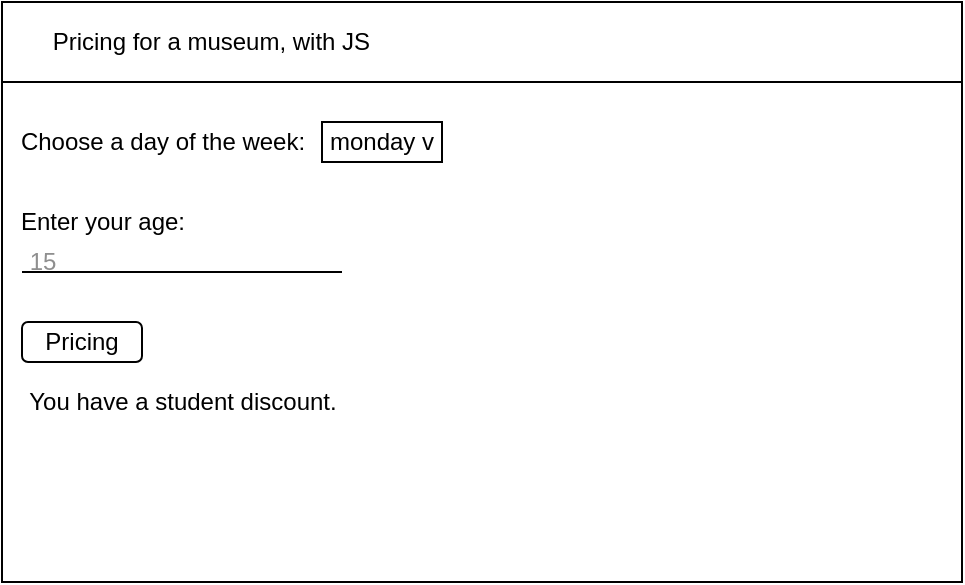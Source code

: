 <mxfile>
    <diagram id="wTW0NkoK_YmAd4K6E6pc" name="Page-1">
        <mxGraphModel dx="1074" dy="741" grid="1" gridSize="10" guides="1" tooltips="1" connect="1" arrows="1" fold="1" page="1" pageScale="1" pageWidth="827" pageHeight="1169" math="0" shadow="0">
            <root>
                <mxCell id="0"/>
                <mxCell id="1" parent="0"/>
                <mxCell id="2" value="" style="rounded=0;whiteSpace=wrap;html=1;" vertex="1" parent="1">
                    <mxGeometry x="40" y="40" width="480" height="290" as="geometry"/>
                </mxCell>
                <mxCell id="3" value="&amp;nbsp; &amp;nbsp; &amp;nbsp; &amp;nbsp;Pricing for a museum, with JS" style="rounded=0;whiteSpace=wrap;html=1;align=left;" vertex="1" parent="1">
                    <mxGeometry x="40" y="40" width="480" height="40" as="geometry"/>
                </mxCell>
                <mxCell id="4" value="Enter your age:" style="text;html=1;align=center;verticalAlign=middle;resizable=0;points=[];autosize=1;strokeColor=none;fillColor=none;" vertex="1" parent="1">
                    <mxGeometry x="40" y="140" width="100" height="20" as="geometry"/>
                </mxCell>
                <mxCell id="6" value="" style="line;strokeWidth=1;html=1;" vertex="1" parent="1">
                    <mxGeometry x="50" y="170" width="160" height="10" as="geometry"/>
                </mxCell>
                <mxCell id="7" value="&lt;font color=&quot;#8f8f8f&quot;&gt;15&lt;/font&gt;" style="text;html=1;align=center;verticalAlign=middle;resizable=0;points=[];autosize=1;strokeColor=none;fillColor=none;" vertex="1" parent="1">
                    <mxGeometry x="45" y="160" width="30" height="20" as="geometry"/>
                </mxCell>
                <mxCell id="9" value="&lt;font color=&quot;#000000&quot;&gt;Pricing&lt;/font&gt;" style="rounded=1;whiteSpace=wrap;html=1;fontColor=#8F8F8F;strokeWidth=1;" vertex="1" parent="1">
                    <mxGeometry x="50" y="200" width="60" height="20" as="geometry"/>
                </mxCell>
                <mxCell id="11" value="You have a student discount." style="text;html=1;align=center;verticalAlign=middle;resizable=0;points=[];autosize=1;strokeColor=none;fillColor=none;fontColor=#000000;" vertex="1" parent="1">
                    <mxGeometry x="45" y="230" width="170" height="20" as="geometry"/>
                </mxCell>
                <mxCell id="12" value="Choose a day of the week:" style="text;html=1;align=center;verticalAlign=middle;resizable=0;points=[];autosize=1;strokeColor=none;fillColor=none;fontColor=#000000;" vertex="1" parent="1">
                    <mxGeometry x="40" y="100" width="160" height="20" as="geometry"/>
                </mxCell>
                <mxCell id="15" value="monday v" style="rounded=0;whiteSpace=wrap;html=1;fontColor=#000000;strokeWidth=1;" vertex="1" parent="1">
                    <mxGeometry x="200" y="100" width="60" height="20" as="geometry"/>
                </mxCell>
            </root>
        </mxGraphModel>
    </diagram>
</mxfile>